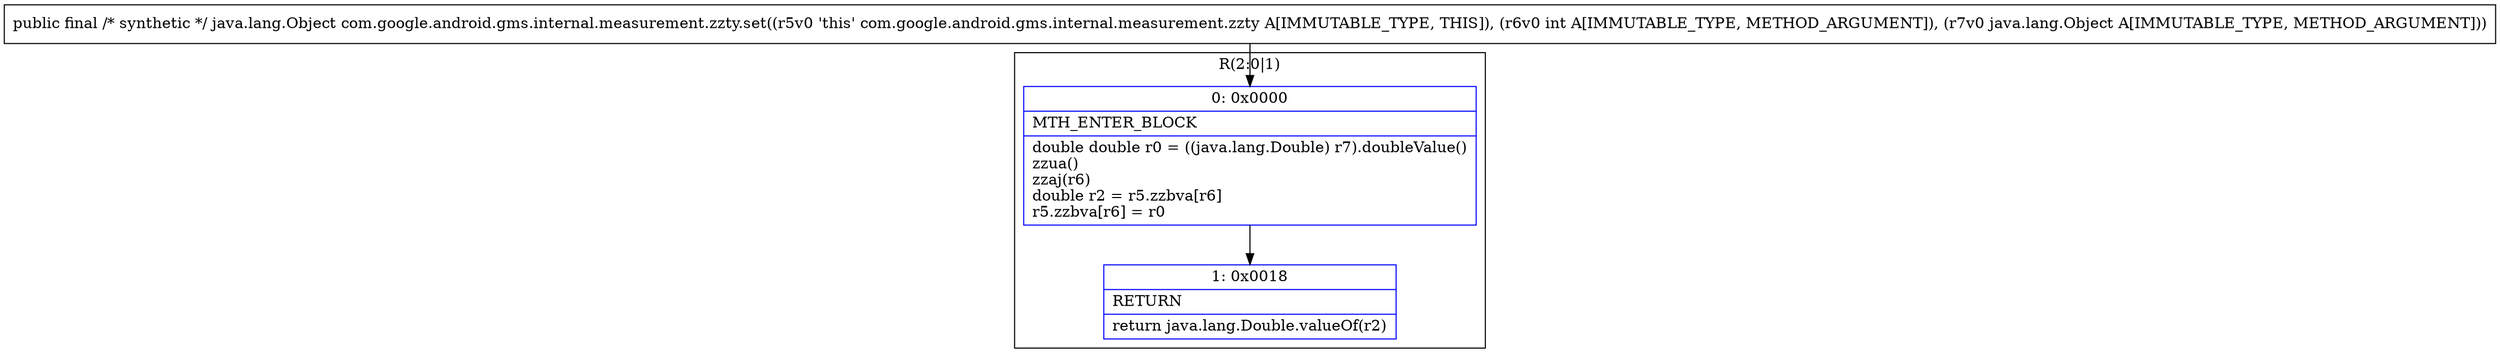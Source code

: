 digraph "CFG forcom.google.android.gms.internal.measurement.zzty.set(ILjava\/lang\/Object;)Ljava\/lang\/Object;" {
subgraph cluster_Region_1570772641 {
label = "R(2:0|1)";
node [shape=record,color=blue];
Node_0 [shape=record,label="{0\:\ 0x0000|MTH_ENTER_BLOCK\l|double double r0 = ((java.lang.Double) r7).doubleValue()\lzzua()\lzzaj(r6)\ldouble r2 = r5.zzbva[r6]\lr5.zzbva[r6] = r0\l}"];
Node_1 [shape=record,label="{1\:\ 0x0018|RETURN\l|return java.lang.Double.valueOf(r2)\l}"];
}
MethodNode[shape=record,label="{public final \/* synthetic *\/ java.lang.Object com.google.android.gms.internal.measurement.zzty.set((r5v0 'this' com.google.android.gms.internal.measurement.zzty A[IMMUTABLE_TYPE, THIS]), (r6v0 int A[IMMUTABLE_TYPE, METHOD_ARGUMENT]), (r7v0 java.lang.Object A[IMMUTABLE_TYPE, METHOD_ARGUMENT])) }"];
MethodNode -> Node_0;
Node_0 -> Node_1;
}

